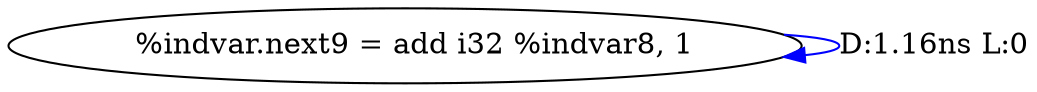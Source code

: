 digraph {
Node0x3343230[label="  %indvar.next9 = add i32 %indvar8, 1"];
Node0x3343230 -> Node0x3343230[label="D:1.16ns L:0",color=blue];
}
